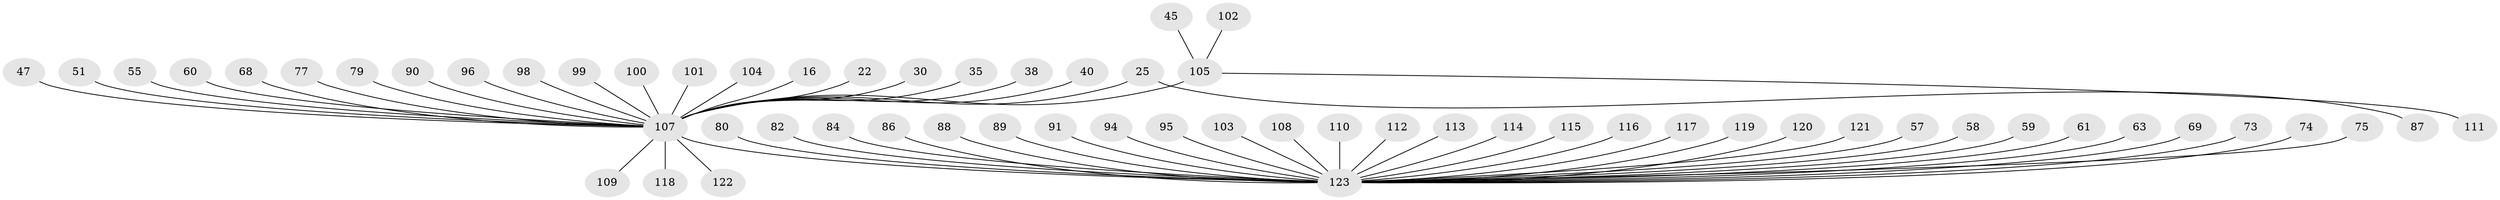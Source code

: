 // original degree distribution, {24: 0.008130081300813009, 13: 0.008130081300813009, 8: 0.008130081300813009, 4: 0.07317073170731707, 1: 0.6260162601626016, 3: 0.07317073170731707, 2: 0.16260162601626016, 19: 0.008130081300813009, 11: 0.008130081300813009, 5: 0.024390243902439025}
// Generated by graph-tools (version 1.1) at 2025/47/03/09/25 04:47:52]
// undirected, 61 vertices, 60 edges
graph export_dot {
graph [start="1"]
  node [color=gray90,style=filled];
  16;
  22;
  25 [super="+24"];
  30;
  35;
  38;
  40;
  45;
  47;
  51;
  55;
  57;
  58;
  59 [super="+42"];
  60;
  61;
  63;
  68 [super="+21+31"];
  69;
  73;
  74;
  75;
  77 [super="+18"];
  79;
  80;
  82;
  84;
  86;
  87;
  88 [super="+46"];
  89;
  90 [super="+54"];
  91;
  94;
  95 [super="+81"];
  96;
  98;
  99 [super="+53+83+97"];
  100;
  101;
  102;
  103;
  104 [super="+50"];
  105 [super="+39"];
  107 [super="+4+2"];
  108;
  109 [super="+15"];
  110;
  111 [super="+66"];
  112;
  113;
  114 [super="+106"];
  115;
  116 [super="+93"];
  117;
  118;
  119;
  120 [super="+85"];
  121;
  122 [super="+56+71"];
  123 [super="+37+70+67+78+10+52+5+12+13+14+28+36+41+44+49"];
  16 -- 107;
  22 -- 107;
  25 -- 87;
  25 -- 107 [weight=4];
  30 -- 107;
  35 -- 107;
  38 -- 107;
  40 -- 107;
  45 -- 105;
  47 -- 107;
  51 -- 107;
  55 -- 107;
  57 -- 123;
  58 -- 123;
  59 -- 123;
  60 -- 107;
  61 -- 123;
  63 -- 123;
  68 -- 107;
  69 -- 123;
  73 -- 123;
  74 -- 123;
  75 -- 123;
  77 -- 107;
  79 -- 107;
  80 -- 123;
  82 -- 123;
  84 -- 123;
  86 -- 123;
  88 -- 123;
  89 -- 123;
  90 -- 107;
  91 -- 123;
  94 -- 123;
  95 -- 123;
  96 -- 107;
  98 -- 107;
  99 -- 107;
  100 -- 107;
  101 -- 107;
  102 -- 105;
  103 -- 123 [weight=2];
  104 -- 107;
  105 -- 107 [weight=2];
  105 -- 111;
  107 -- 118;
  107 -- 122;
  107 -- 123 [weight=6];
  107 -- 109;
  108 -- 123;
  110 -- 123;
  112 -- 123;
  113 -- 123;
  114 -- 123;
  115 -- 123;
  116 -- 123;
  117 -- 123;
  119 -- 123;
  120 -- 123;
  121 -- 123;
}

